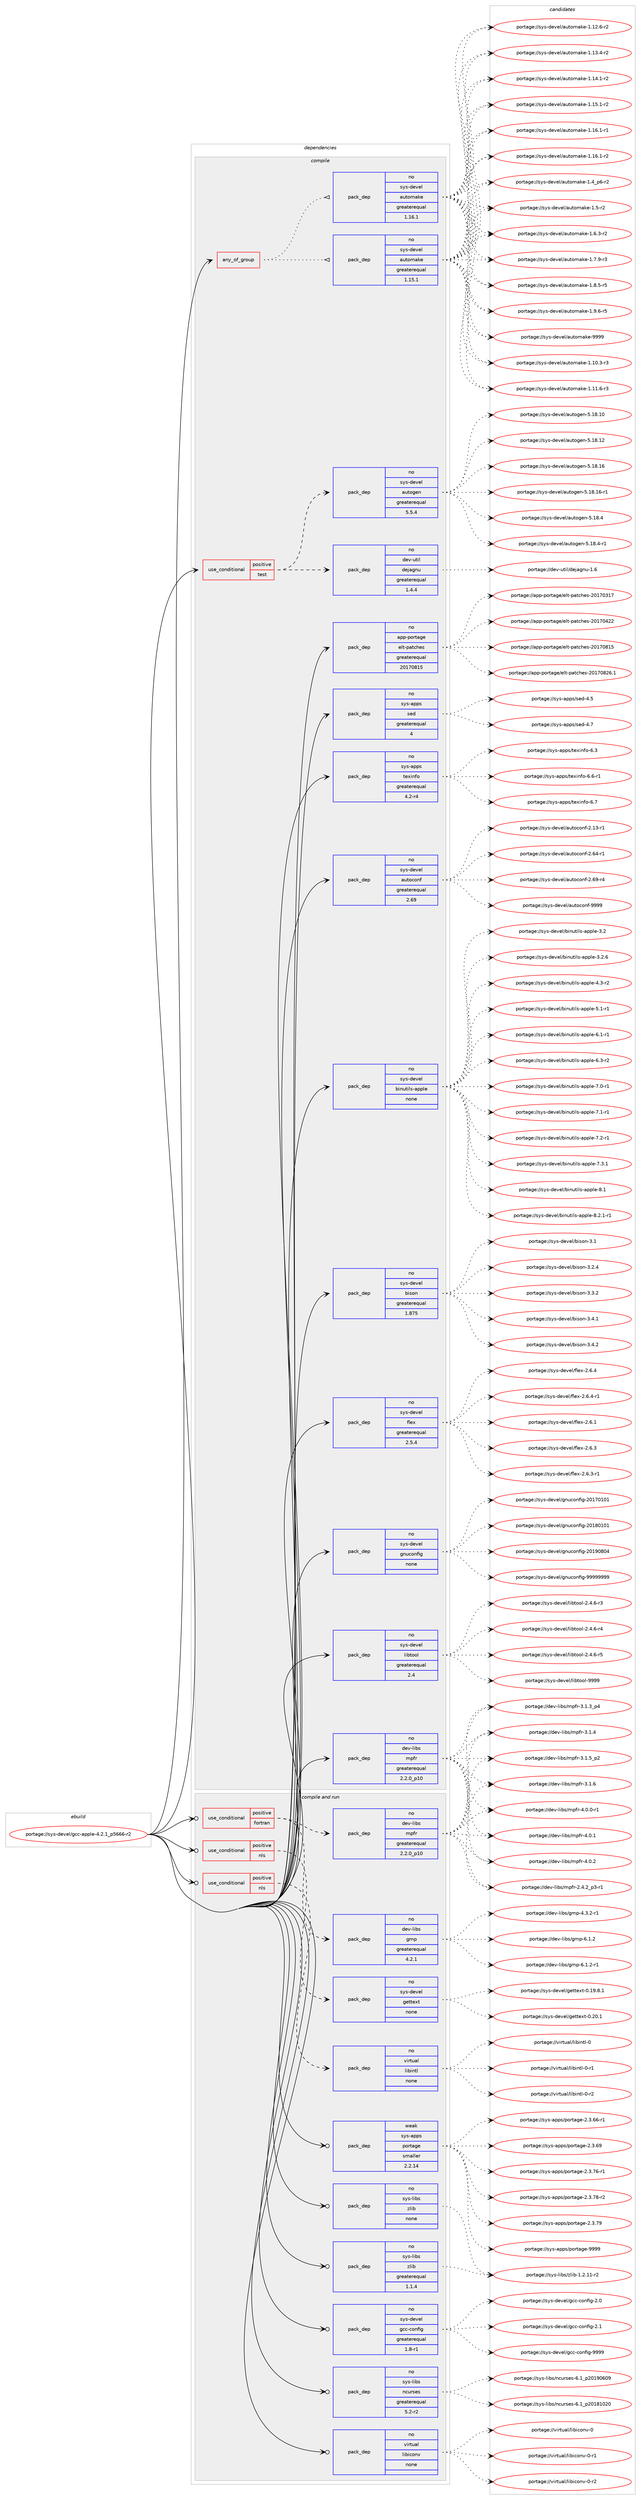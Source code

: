 digraph prolog {

# *************
# Graph options
# *************

newrank=true;
concentrate=true;
compound=true;
graph [rankdir=LR,fontname=Helvetica,fontsize=10,ranksep=1.5];#, ranksep=2.5, nodesep=0.2];
edge  [arrowhead=vee];
node  [fontname=Helvetica,fontsize=10];

# **********
# The ebuild
# **********

subgraph cluster_leftcol {
color=gray;
rank=same;
label=<<i>ebuild</i>>;
id [label="portage://sys-devel/gcc-apple-4.2.1_p5666-r2", color=red, width=4, href="../sys-devel/gcc-apple-4.2.1_p5666-r2.svg"];
}

# ****************
# The dependencies
# ****************

subgraph cluster_midcol {
color=gray;
label=<<i>dependencies</i>>;
subgraph cluster_compile {
fillcolor="#eeeeee";
style=filled;
label=<<i>compile</i>>;
subgraph any6823 {
dependency423035 [label=<<TABLE BORDER="0" CELLBORDER="1" CELLSPACING="0" CELLPADDING="4"><TR><TD CELLPADDING="10">any_of_group</TD></TR></TABLE>>, shape=none, color=red];subgraph pack313527 {
dependency423036 [label=<<TABLE BORDER="0" CELLBORDER="1" CELLSPACING="0" CELLPADDING="4" WIDTH="220"><TR><TD ROWSPAN="6" CELLPADDING="30">pack_dep</TD></TR><TR><TD WIDTH="110">no</TD></TR><TR><TD>sys-devel</TD></TR><TR><TD>automake</TD></TR><TR><TD>greaterequal</TD></TR><TR><TD>1.16.1</TD></TR></TABLE>>, shape=none, color=blue];
}
dependency423035:e -> dependency423036:w [weight=20,style="dotted",arrowhead="oinv"];
subgraph pack313528 {
dependency423037 [label=<<TABLE BORDER="0" CELLBORDER="1" CELLSPACING="0" CELLPADDING="4" WIDTH="220"><TR><TD ROWSPAN="6" CELLPADDING="30">pack_dep</TD></TR><TR><TD WIDTH="110">no</TD></TR><TR><TD>sys-devel</TD></TR><TR><TD>automake</TD></TR><TR><TD>greaterequal</TD></TR><TR><TD>1.15.1</TD></TR></TABLE>>, shape=none, color=blue];
}
dependency423035:e -> dependency423037:w [weight=20,style="dotted",arrowhead="oinv"];
}
id:e -> dependency423035:w [weight=20,style="solid",arrowhead="vee"];
subgraph cond102458 {
dependency423038 [label=<<TABLE BORDER="0" CELLBORDER="1" CELLSPACING="0" CELLPADDING="4"><TR><TD ROWSPAN="3" CELLPADDING="10">use_conditional</TD></TR><TR><TD>positive</TD></TR><TR><TD>test</TD></TR></TABLE>>, shape=none, color=red];
subgraph pack313529 {
dependency423039 [label=<<TABLE BORDER="0" CELLBORDER="1" CELLSPACING="0" CELLPADDING="4" WIDTH="220"><TR><TD ROWSPAN="6" CELLPADDING="30">pack_dep</TD></TR><TR><TD WIDTH="110">no</TD></TR><TR><TD>dev-util</TD></TR><TR><TD>dejagnu</TD></TR><TR><TD>greaterequal</TD></TR><TR><TD>1.4.4</TD></TR></TABLE>>, shape=none, color=blue];
}
dependency423038:e -> dependency423039:w [weight=20,style="dashed",arrowhead="vee"];
subgraph pack313530 {
dependency423040 [label=<<TABLE BORDER="0" CELLBORDER="1" CELLSPACING="0" CELLPADDING="4" WIDTH="220"><TR><TD ROWSPAN="6" CELLPADDING="30">pack_dep</TD></TR><TR><TD WIDTH="110">no</TD></TR><TR><TD>sys-devel</TD></TR><TR><TD>autogen</TD></TR><TR><TD>greaterequal</TD></TR><TR><TD>5.5.4</TD></TR></TABLE>>, shape=none, color=blue];
}
dependency423038:e -> dependency423040:w [weight=20,style="dashed",arrowhead="vee"];
}
id:e -> dependency423038:w [weight=20,style="solid",arrowhead="vee"];
subgraph pack313531 {
dependency423041 [label=<<TABLE BORDER="0" CELLBORDER="1" CELLSPACING="0" CELLPADDING="4" WIDTH="220"><TR><TD ROWSPAN="6" CELLPADDING="30">pack_dep</TD></TR><TR><TD WIDTH="110">no</TD></TR><TR><TD>app-portage</TD></TR><TR><TD>elt-patches</TD></TR><TR><TD>greaterequal</TD></TR><TR><TD>20170815</TD></TR></TABLE>>, shape=none, color=blue];
}
id:e -> dependency423041:w [weight=20,style="solid",arrowhead="vee"];
subgraph pack313532 {
dependency423042 [label=<<TABLE BORDER="0" CELLBORDER="1" CELLSPACING="0" CELLPADDING="4" WIDTH="220"><TR><TD ROWSPAN="6" CELLPADDING="30">pack_dep</TD></TR><TR><TD WIDTH="110">no</TD></TR><TR><TD>dev-libs</TD></TR><TR><TD>mpfr</TD></TR><TR><TD>greaterequal</TD></TR><TR><TD>2.2.0_p10</TD></TR></TABLE>>, shape=none, color=blue];
}
id:e -> dependency423042:w [weight=20,style="solid",arrowhead="vee"];
subgraph pack313533 {
dependency423043 [label=<<TABLE BORDER="0" CELLBORDER="1" CELLSPACING="0" CELLPADDING="4" WIDTH="220"><TR><TD ROWSPAN="6" CELLPADDING="30">pack_dep</TD></TR><TR><TD WIDTH="110">no</TD></TR><TR><TD>sys-apps</TD></TR><TR><TD>sed</TD></TR><TR><TD>greaterequal</TD></TR><TR><TD>4</TD></TR></TABLE>>, shape=none, color=blue];
}
id:e -> dependency423043:w [weight=20,style="solid",arrowhead="vee"];
subgraph pack313534 {
dependency423044 [label=<<TABLE BORDER="0" CELLBORDER="1" CELLSPACING="0" CELLPADDING="4" WIDTH="220"><TR><TD ROWSPAN="6" CELLPADDING="30">pack_dep</TD></TR><TR><TD WIDTH="110">no</TD></TR><TR><TD>sys-apps</TD></TR><TR><TD>texinfo</TD></TR><TR><TD>greaterequal</TD></TR><TR><TD>4.2-r4</TD></TR></TABLE>>, shape=none, color=blue];
}
id:e -> dependency423044:w [weight=20,style="solid",arrowhead="vee"];
subgraph pack313535 {
dependency423045 [label=<<TABLE BORDER="0" CELLBORDER="1" CELLSPACING="0" CELLPADDING="4" WIDTH="220"><TR><TD ROWSPAN="6" CELLPADDING="30">pack_dep</TD></TR><TR><TD WIDTH="110">no</TD></TR><TR><TD>sys-devel</TD></TR><TR><TD>autoconf</TD></TR><TR><TD>greaterequal</TD></TR><TR><TD>2.69</TD></TR></TABLE>>, shape=none, color=blue];
}
id:e -> dependency423045:w [weight=20,style="solid",arrowhead="vee"];
subgraph pack313536 {
dependency423046 [label=<<TABLE BORDER="0" CELLBORDER="1" CELLSPACING="0" CELLPADDING="4" WIDTH="220"><TR><TD ROWSPAN="6" CELLPADDING="30">pack_dep</TD></TR><TR><TD WIDTH="110">no</TD></TR><TR><TD>sys-devel</TD></TR><TR><TD>binutils-apple</TD></TR><TR><TD>none</TD></TR><TR><TD></TD></TR></TABLE>>, shape=none, color=blue];
}
id:e -> dependency423046:w [weight=20,style="solid",arrowhead="vee"];
subgraph pack313537 {
dependency423047 [label=<<TABLE BORDER="0" CELLBORDER="1" CELLSPACING="0" CELLPADDING="4" WIDTH="220"><TR><TD ROWSPAN="6" CELLPADDING="30">pack_dep</TD></TR><TR><TD WIDTH="110">no</TD></TR><TR><TD>sys-devel</TD></TR><TR><TD>bison</TD></TR><TR><TD>greaterequal</TD></TR><TR><TD>1.875</TD></TR></TABLE>>, shape=none, color=blue];
}
id:e -> dependency423047:w [weight=20,style="solid",arrowhead="vee"];
subgraph pack313538 {
dependency423048 [label=<<TABLE BORDER="0" CELLBORDER="1" CELLSPACING="0" CELLPADDING="4" WIDTH="220"><TR><TD ROWSPAN="6" CELLPADDING="30">pack_dep</TD></TR><TR><TD WIDTH="110">no</TD></TR><TR><TD>sys-devel</TD></TR><TR><TD>flex</TD></TR><TR><TD>greaterequal</TD></TR><TR><TD>2.5.4</TD></TR></TABLE>>, shape=none, color=blue];
}
id:e -> dependency423048:w [weight=20,style="solid",arrowhead="vee"];
subgraph pack313539 {
dependency423049 [label=<<TABLE BORDER="0" CELLBORDER="1" CELLSPACING="0" CELLPADDING="4" WIDTH="220"><TR><TD ROWSPAN="6" CELLPADDING="30">pack_dep</TD></TR><TR><TD WIDTH="110">no</TD></TR><TR><TD>sys-devel</TD></TR><TR><TD>gnuconfig</TD></TR><TR><TD>none</TD></TR><TR><TD></TD></TR></TABLE>>, shape=none, color=blue];
}
id:e -> dependency423049:w [weight=20,style="solid",arrowhead="vee"];
subgraph pack313540 {
dependency423050 [label=<<TABLE BORDER="0" CELLBORDER="1" CELLSPACING="0" CELLPADDING="4" WIDTH="220"><TR><TD ROWSPAN="6" CELLPADDING="30">pack_dep</TD></TR><TR><TD WIDTH="110">no</TD></TR><TR><TD>sys-devel</TD></TR><TR><TD>libtool</TD></TR><TR><TD>greaterequal</TD></TR><TR><TD>2.4</TD></TR></TABLE>>, shape=none, color=blue];
}
id:e -> dependency423050:w [weight=20,style="solid",arrowhead="vee"];
}
subgraph cluster_compileandrun {
fillcolor="#eeeeee";
style=filled;
label=<<i>compile and run</i>>;
subgraph cond102459 {
dependency423051 [label=<<TABLE BORDER="0" CELLBORDER="1" CELLSPACING="0" CELLPADDING="4"><TR><TD ROWSPAN="3" CELLPADDING="10">use_conditional</TD></TR><TR><TD>positive</TD></TR><TR><TD>fortran</TD></TR></TABLE>>, shape=none, color=red];
subgraph pack313541 {
dependency423052 [label=<<TABLE BORDER="0" CELLBORDER="1" CELLSPACING="0" CELLPADDING="4" WIDTH="220"><TR><TD ROWSPAN="6" CELLPADDING="30">pack_dep</TD></TR><TR><TD WIDTH="110">no</TD></TR><TR><TD>dev-libs</TD></TR><TR><TD>gmp</TD></TR><TR><TD>greaterequal</TD></TR><TR><TD>4.2.1</TD></TR></TABLE>>, shape=none, color=blue];
}
dependency423051:e -> dependency423052:w [weight=20,style="dashed",arrowhead="vee"];
subgraph pack313542 {
dependency423053 [label=<<TABLE BORDER="0" CELLBORDER="1" CELLSPACING="0" CELLPADDING="4" WIDTH="220"><TR><TD ROWSPAN="6" CELLPADDING="30">pack_dep</TD></TR><TR><TD WIDTH="110">no</TD></TR><TR><TD>dev-libs</TD></TR><TR><TD>mpfr</TD></TR><TR><TD>greaterequal</TD></TR><TR><TD>2.2.0_p10</TD></TR></TABLE>>, shape=none, color=blue];
}
dependency423051:e -> dependency423053:w [weight=20,style="dashed",arrowhead="vee"];
}
id:e -> dependency423051:w [weight=20,style="solid",arrowhead="odotvee"];
subgraph cond102460 {
dependency423054 [label=<<TABLE BORDER="0" CELLBORDER="1" CELLSPACING="0" CELLPADDING="4"><TR><TD ROWSPAN="3" CELLPADDING="10">use_conditional</TD></TR><TR><TD>positive</TD></TR><TR><TD>nls</TD></TR></TABLE>>, shape=none, color=red];
subgraph pack313543 {
dependency423055 [label=<<TABLE BORDER="0" CELLBORDER="1" CELLSPACING="0" CELLPADDING="4" WIDTH="220"><TR><TD ROWSPAN="6" CELLPADDING="30">pack_dep</TD></TR><TR><TD WIDTH="110">no</TD></TR><TR><TD>sys-devel</TD></TR><TR><TD>gettext</TD></TR><TR><TD>none</TD></TR><TR><TD></TD></TR></TABLE>>, shape=none, color=blue];
}
dependency423054:e -> dependency423055:w [weight=20,style="dashed",arrowhead="vee"];
}
id:e -> dependency423054:w [weight=20,style="solid",arrowhead="odotvee"];
subgraph cond102461 {
dependency423056 [label=<<TABLE BORDER="0" CELLBORDER="1" CELLSPACING="0" CELLPADDING="4"><TR><TD ROWSPAN="3" CELLPADDING="10">use_conditional</TD></TR><TR><TD>positive</TD></TR><TR><TD>nls</TD></TR></TABLE>>, shape=none, color=red];
subgraph pack313544 {
dependency423057 [label=<<TABLE BORDER="0" CELLBORDER="1" CELLSPACING="0" CELLPADDING="4" WIDTH="220"><TR><TD ROWSPAN="6" CELLPADDING="30">pack_dep</TD></TR><TR><TD WIDTH="110">no</TD></TR><TR><TD>virtual</TD></TR><TR><TD>libintl</TD></TR><TR><TD>none</TD></TR><TR><TD></TD></TR></TABLE>>, shape=none, color=blue];
}
dependency423056:e -> dependency423057:w [weight=20,style="dashed",arrowhead="vee"];
}
id:e -> dependency423056:w [weight=20,style="solid",arrowhead="odotvee"];
subgraph pack313545 {
dependency423058 [label=<<TABLE BORDER="0" CELLBORDER="1" CELLSPACING="0" CELLPADDING="4" WIDTH="220"><TR><TD ROWSPAN="6" CELLPADDING="30">pack_dep</TD></TR><TR><TD WIDTH="110">no</TD></TR><TR><TD>sys-devel</TD></TR><TR><TD>gcc-config</TD></TR><TR><TD>greaterequal</TD></TR><TR><TD>1.8-r1</TD></TR></TABLE>>, shape=none, color=blue];
}
id:e -> dependency423058:w [weight=20,style="solid",arrowhead="odotvee"];
subgraph pack313546 {
dependency423059 [label=<<TABLE BORDER="0" CELLBORDER="1" CELLSPACING="0" CELLPADDING="4" WIDTH="220"><TR><TD ROWSPAN="6" CELLPADDING="30">pack_dep</TD></TR><TR><TD WIDTH="110">no</TD></TR><TR><TD>sys-libs</TD></TR><TR><TD>ncurses</TD></TR><TR><TD>greaterequal</TD></TR><TR><TD>5.2-r2</TD></TR></TABLE>>, shape=none, color=blue];
}
id:e -> dependency423059:w [weight=20,style="solid",arrowhead="odotvee"];
subgraph pack313547 {
dependency423060 [label=<<TABLE BORDER="0" CELLBORDER="1" CELLSPACING="0" CELLPADDING="4" WIDTH="220"><TR><TD ROWSPAN="6" CELLPADDING="30">pack_dep</TD></TR><TR><TD WIDTH="110">no</TD></TR><TR><TD>sys-libs</TD></TR><TR><TD>zlib</TD></TR><TR><TD>greaterequal</TD></TR><TR><TD>1.1.4</TD></TR></TABLE>>, shape=none, color=blue];
}
id:e -> dependency423060:w [weight=20,style="solid",arrowhead="odotvee"];
subgraph pack313548 {
dependency423061 [label=<<TABLE BORDER="0" CELLBORDER="1" CELLSPACING="0" CELLPADDING="4" WIDTH="220"><TR><TD ROWSPAN="6" CELLPADDING="30">pack_dep</TD></TR><TR><TD WIDTH="110">no</TD></TR><TR><TD>sys-libs</TD></TR><TR><TD>zlib</TD></TR><TR><TD>none</TD></TR><TR><TD></TD></TR></TABLE>>, shape=none, color=blue];
}
id:e -> dependency423061:w [weight=20,style="solid",arrowhead="odotvee"];
subgraph pack313549 {
dependency423062 [label=<<TABLE BORDER="0" CELLBORDER="1" CELLSPACING="0" CELLPADDING="4" WIDTH="220"><TR><TD ROWSPAN="6" CELLPADDING="30">pack_dep</TD></TR><TR><TD WIDTH="110">no</TD></TR><TR><TD>virtual</TD></TR><TR><TD>libiconv</TD></TR><TR><TD>none</TD></TR><TR><TD></TD></TR></TABLE>>, shape=none, color=blue];
}
id:e -> dependency423062:w [weight=20,style="solid",arrowhead="odotvee"];
subgraph pack313550 {
dependency423063 [label=<<TABLE BORDER="0" CELLBORDER="1" CELLSPACING="0" CELLPADDING="4" WIDTH="220"><TR><TD ROWSPAN="6" CELLPADDING="30">pack_dep</TD></TR><TR><TD WIDTH="110">weak</TD></TR><TR><TD>sys-apps</TD></TR><TR><TD>portage</TD></TR><TR><TD>smaller</TD></TR><TR><TD>2.2.14</TD></TR></TABLE>>, shape=none, color=blue];
}
id:e -> dependency423063:w [weight=20,style="solid",arrowhead="odotvee"];
}
subgraph cluster_run {
fillcolor="#eeeeee";
style=filled;
label=<<i>run</i>>;
}
}

# **************
# The candidates
# **************

subgraph cluster_choices {
rank=same;
color=gray;
label=<<i>candidates</i>>;

subgraph choice313527 {
color=black;
nodesep=1;
choiceportage11512111545100101118101108479711711611110997107101454946494846514511451 [label="portage://sys-devel/automake-1.10.3-r3", color=red, width=4,href="../sys-devel/automake-1.10.3-r3.svg"];
choiceportage11512111545100101118101108479711711611110997107101454946494946544511451 [label="portage://sys-devel/automake-1.11.6-r3", color=red, width=4,href="../sys-devel/automake-1.11.6-r3.svg"];
choiceportage11512111545100101118101108479711711611110997107101454946495046544511450 [label="portage://sys-devel/automake-1.12.6-r2", color=red, width=4,href="../sys-devel/automake-1.12.6-r2.svg"];
choiceportage11512111545100101118101108479711711611110997107101454946495146524511450 [label="portage://sys-devel/automake-1.13.4-r2", color=red, width=4,href="../sys-devel/automake-1.13.4-r2.svg"];
choiceportage11512111545100101118101108479711711611110997107101454946495246494511450 [label="portage://sys-devel/automake-1.14.1-r2", color=red, width=4,href="../sys-devel/automake-1.14.1-r2.svg"];
choiceportage11512111545100101118101108479711711611110997107101454946495346494511450 [label="portage://sys-devel/automake-1.15.1-r2", color=red, width=4,href="../sys-devel/automake-1.15.1-r2.svg"];
choiceportage11512111545100101118101108479711711611110997107101454946495446494511449 [label="portage://sys-devel/automake-1.16.1-r1", color=red, width=4,href="../sys-devel/automake-1.16.1-r1.svg"];
choiceportage11512111545100101118101108479711711611110997107101454946495446494511450 [label="portage://sys-devel/automake-1.16.1-r2", color=red, width=4,href="../sys-devel/automake-1.16.1-r2.svg"];
choiceportage115121115451001011181011084797117116111109971071014549465295112544511450 [label="portage://sys-devel/automake-1.4_p6-r2", color=red, width=4,href="../sys-devel/automake-1.4_p6-r2.svg"];
choiceportage11512111545100101118101108479711711611110997107101454946534511450 [label="portage://sys-devel/automake-1.5-r2", color=red, width=4,href="../sys-devel/automake-1.5-r2.svg"];
choiceportage115121115451001011181011084797117116111109971071014549465446514511450 [label="portage://sys-devel/automake-1.6.3-r2", color=red, width=4,href="../sys-devel/automake-1.6.3-r2.svg"];
choiceportage115121115451001011181011084797117116111109971071014549465546574511451 [label="portage://sys-devel/automake-1.7.9-r3", color=red, width=4,href="../sys-devel/automake-1.7.9-r3.svg"];
choiceportage115121115451001011181011084797117116111109971071014549465646534511453 [label="portage://sys-devel/automake-1.8.5-r5", color=red, width=4,href="../sys-devel/automake-1.8.5-r5.svg"];
choiceportage115121115451001011181011084797117116111109971071014549465746544511453 [label="portage://sys-devel/automake-1.9.6-r5", color=red, width=4,href="../sys-devel/automake-1.9.6-r5.svg"];
choiceportage115121115451001011181011084797117116111109971071014557575757 [label="portage://sys-devel/automake-9999", color=red, width=4,href="../sys-devel/automake-9999.svg"];
dependency423036:e -> choiceportage11512111545100101118101108479711711611110997107101454946494846514511451:w [style=dotted,weight="100"];
dependency423036:e -> choiceportage11512111545100101118101108479711711611110997107101454946494946544511451:w [style=dotted,weight="100"];
dependency423036:e -> choiceportage11512111545100101118101108479711711611110997107101454946495046544511450:w [style=dotted,weight="100"];
dependency423036:e -> choiceportage11512111545100101118101108479711711611110997107101454946495146524511450:w [style=dotted,weight="100"];
dependency423036:e -> choiceportage11512111545100101118101108479711711611110997107101454946495246494511450:w [style=dotted,weight="100"];
dependency423036:e -> choiceportage11512111545100101118101108479711711611110997107101454946495346494511450:w [style=dotted,weight="100"];
dependency423036:e -> choiceportage11512111545100101118101108479711711611110997107101454946495446494511449:w [style=dotted,weight="100"];
dependency423036:e -> choiceportage11512111545100101118101108479711711611110997107101454946495446494511450:w [style=dotted,weight="100"];
dependency423036:e -> choiceportage115121115451001011181011084797117116111109971071014549465295112544511450:w [style=dotted,weight="100"];
dependency423036:e -> choiceportage11512111545100101118101108479711711611110997107101454946534511450:w [style=dotted,weight="100"];
dependency423036:e -> choiceportage115121115451001011181011084797117116111109971071014549465446514511450:w [style=dotted,weight="100"];
dependency423036:e -> choiceportage115121115451001011181011084797117116111109971071014549465546574511451:w [style=dotted,weight="100"];
dependency423036:e -> choiceportage115121115451001011181011084797117116111109971071014549465646534511453:w [style=dotted,weight="100"];
dependency423036:e -> choiceportage115121115451001011181011084797117116111109971071014549465746544511453:w [style=dotted,weight="100"];
dependency423036:e -> choiceportage115121115451001011181011084797117116111109971071014557575757:w [style=dotted,weight="100"];
}
subgraph choice313528 {
color=black;
nodesep=1;
choiceportage11512111545100101118101108479711711611110997107101454946494846514511451 [label="portage://sys-devel/automake-1.10.3-r3", color=red, width=4,href="../sys-devel/automake-1.10.3-r3.svg"];
choiceportage11512111545100101118101108479711711611110997107101454946494946544511451 [label="portage://sys-devel/automake-1.11.6-r3", color=red, width=4,href="../sys-devel/automake-1.11.6-r3.svg"];
choiceportage11512111545100101118101108479711711611110997107101454946495046544511450 [label="portage://sys-devel/automake-1.12.6-r2", color=red, width=4,href="../sys-devel/automake-1.12.6-r2.svg"];
choiceportage11512111545100101118101108479711711611110997107101454946495146524511450 [label="portage://sys-devel/automake-1.13.4-r2", color=red, width=4,href="../sys-devel/automake-1.13.4-r2.svg"];
choiceportage11512111545100101118101108479711711611110997107101454946495246494511450 [label="portage://sys-devel/automake-1.14.1-r2", color=red, width=4,href="../sys-devel/automake-1.14.1-r2.svg"];
choiceportage11512111545100101118101108479711711611110997107101454946495346494511450 [label="portage://sys-devel/automake-1.15.1-r2", color=red, width=4,href="../sys-devel/automake-1.15.1-r2.svg"];
choiceportage11512111545100101118101108479711711611110997107101454946495446494511449 [label="portage://sys-devel/automake-1.16.1-r1", color=red, width=4,href="../sys-devel/automake-1.16.1-r1.svg"];
choiceportage11512111545100101118101108479711711611110997107101454946495446494511450 [label="portage://sys-devel/automake-1.16.1-r2", color=red, width=4,href="../sys-devel/automake-1.16.1-r2.svg"];
choiceportage115121115451001011181011084797117116111109971071014549465295112544511450 [label="portage://sys-devel/automake-1.4_p6-r2", color=red, width=4,href="../sys-devel/automake-1.4_p6-r2.svg"];
choiceportage11512111545100101118101108479711711611110997107101454946534511450 [label="portage://sys-devel/automake-1.5-r2", color=red, width=4,href="../sys-devel/automake-1.5-r2.svg"];
choiceportage115121115451001011181011084797117116111109971071014549465446514511450 [label="portage://sys-devel/automake-1.6.3-r2", color=red, width=4,href="../sys-devel/automake-1.6.3-r2.svg"];
choiceportage115121115451001011181011084797117116111109971071014549465546574511451 [label="portage://sys-devel/automake-1.7.9-r3", color=red, width=4,href="../sys-devel/automake-1.7.9-r3.svg"];
choiceportage115121115451001011181011084797117116111109971071014549465646534511453 [label="portage://sys-devel/automake-1.8.5-r5", color=red, width=4,href="../sys-devel/automake-1.8.5-r5.svg"];
choiceportage115121115451001011181011084797117116111109971071014549465746544511453 [label="portage://sys-devel/automake-1.9.6-r5", color=red, width=4,href="../sys-devel/automake-1.9.6-r5.svg"];
choiceportage115121115451001011181011084797117116111109971071014557575757 [label="portage://sys-devel/automake-9999", color=red, width=4,href="../sys-devel/automake-9999.svg"];
dependency423037:e -> choiceportage11512111545100101118101108479711711611110997107101454946494846514511451:w [style=dotted,weight="100"];
dependency423037:e -> choiceportage11512111545100101118101108479711711611110997107101454946494946544511451:w [style=dotted,weight="100"];
dependency423037:e -> choiceportage11512111545100101118101108479711711611110997107101454946495046544511450:w [style=dotted,weight="100"];
dependency423037:e -> choiceportage11512111545100101118101108479711711611110997107101454946495146524511450:w [style=dotted,weight="100"];
dependency423037:e -> choiceportage11512111545100101118101108479711711611110997107101454946495246494511450:w [style=dotted,weight="100"];
dependency423037:e -> choiceportage11512111545100101118101108479711711611110997107101454946495346494511450:w [style=dotted,weight="100"];
dependency423037:e -> choiceportage11512111545100101118101108479711711611110997107101454946495446494511449:w [style=dotted,weight="100"];
dependency423037:e -> choiceportage11512111545100101118101108479711711611110997107101454946495446494511450:w [style=dotted,weight="100"];
dependency423037:e -> choiceportage115121115451001011181011084797117116111109971071014549465295112544511450:w [style=dotted,weight="100"];
dependency423037:e -> choiceportage11512111545100101118101108479711711611110997107101454946534511450:w [style=dotted,weight="100"];
dependency423037:e -> choiceportage115121115451001011181011084797117116111109971071014549465446514511450:w [style=dotted,weight="100"];
dependency423037:e -> choiceportage115121115451001011181011084797117116111109971071014549465546574511451:w [style=dotted,weight="100"];
dependency423037:e -> choiceportage115121115451001011181011084797117116111109971071014549465646534511453:w [style=dotted,weight="100"];
dependency423037:e -> choiceportage115121115451001011181011084797117116111109971071014549465746544511453:w [style=dotted,weight="100"];
dependency423037:e -> choiceportage115121115451001011181011084797117116111109971071014557575757:w [style=dotted,weight="100"];
}
subgraph choice313529 {
color=black;
nodesep=1;
choiceportage10010111845117116105108471001011069710311011745494654 [label="portage://dev-util/dejagnu-1.6", color=red, width=4,href="../dev-util/dejagnu-1.6.svg"];
dependency423039:e -> choiceportage10010111845117116105108471001011069710311011745494654:w [style=dotted,weight="100"];
}
subgraph choice313530 {
color=black;
nodesep=1;
choiceportage1151211154510010111810110847971171161111031011104553464956464948 [label="portage://sys-devel/autogen-5.18.10", color=red, width=4,href="../sys-devel/autogen-5.18.10.svg"];
choiceportage1151211154510010111810110847971171161111031011104553464956464950 [label="portage://sys-devel/autogen-5.18.12", color=red, width=4,href="../sys-devel/autogen-5.18.12.svg"];
choiceportage1151211154510010111810110847971171161111031011104553464956464954 [label="portage://sys-devel/autogen-5.18.16", color=red, width=4,href="../sys-devel/autogen-5.18.16.svg"];
choiceportage11512111545100101118101108479711711611110310111045534649564649544511449 [label="portage://sys-devel/autogen-5.18.16-r1", color=red, width=4,href="../sys-devel/autogen-5.18.16-r1.svg"];
choiceportage11512111545100101118101108479711711611110310111045534649564652 [label="portage://sys-devel/autogen-5.18.4", color=red, width=4,href="../sys-devel/autogen-5.18.4.svg"];
choiceportage115121115451001011181011084797117116111103101110455346495646524511449 [label="portage://sys-devel/autogen-5.18.4-r1", color=red, width=4,href="../sys-devel/autogen-5.18.4-r1.svg"];
dependency423040:e -> choiceportage1151211154510010111810110847971171161111031011104553464956464948:w [style=dotted,weight="100"];
dependency423040:e -> choiceportage1151211154510010111810110847971171161111031011104553464956464950:w [style=dotted,weight="100"];
dependency423040:e -> choiceportage1151211154510010111810110847971171161111031011104553464956464954:w [style=dotted,weight="100"];
dependency423040:e -> choiceportage11512111545100101118101108479711711611110310111045534649564649544511449:w [style=dotted,weight="100"];
dependency423040:e -> choiceportage11512111545100101118101108479711711611110310111045534649564652:w [style=dotted,weight="100"];
dependency423040:e -> choiceportage115121115451001011181011084797117116111103101110455346495646524511449:w [style=dotted,weight="100"];
}
subgraph choice313531 {
color=black;
nodesep=1;
choiceportage97112112451121111141169710310147101108116451129711699104101115455048495548514955 [label="portage://app-portage/elt-patches-20170317", color=red, width=4,href="../app-portage/elt-patches-20170317.svg"];
choiceportage97112112451121111141169710310147101108116451129711699104101115455048495548525050 [label="portage://app-portage/elt-patches-20170422", color=red, width=4,href="../app-portage/elt-patches-20170422.svg"];
choiceportage97112112451121111141169710310147101108116451129711699104101115455048495548564953 [label="portage://app-portage/elt-patches-20170815", color=red, width=4,href="../app-portage/elt-patches-20170815.svg"];
choiceportage971121124511211111411697103101471011081164511297116991041011154550484955485650544649 [label="portage://app-portage/elt-patches-20170826.1", color=red, width=4,href="../app-portage/elt-patches-20170826.1.svg"];
dependency423041:e -> choiceportage97112112451121111141169710310147101108116451129711699104101115455048495548514955:w [style=dotted,weight="100"];
dependency423041:e -> choiceportage97112112451121111141169710310147101108116451129711699104101115455048495548525050:w [style=dotted,weight="100"];
dependency423041:e -> choiceportage97112112451121111141169710310147101108116451129711699104101115455048495548564953:w [style=dotted,weight="100"];
dependency423041:e -> choiceportage971121124511211111411697103101471011081164511297116991041011154550484955485650544649:w [style=dotted,weight="100"];
}
subgraph choice313532 {
color=black;
nodesep=1;
choiceportage10010111845108105981154710911210211445504652465095112514511449 [label="portage://dev-libs/mpfr-2.4.2_p3-r1", color=red, width=4,href="../dev-libs/mpfr-2.4.2_p3-r1.svg"];
choiceportage1001011184510810598115471091121021144551464946519511252 [label="portage://dev-libs/mpfr-3.1.3_p4", color=red, width=4,href="../dev-libs/mpfr-3.1.3_p4.svg"];
choiceportage100101118451081059811547109112102114455146494652 [label="portage://dev-libs/mpfr-3.1.4", color=red, width=4,href="../dev-libs/mpfr-3.1.4.svg"];
choiceportage1001011184510810598115471091121021144551464946539511250 [label="portage://dev-libs/mpfr-3.1.5_p2", color=red, width=4,href="../dev-libs/mpfr-3.1.5_p2.svg"];
choiceportage100101118451081059811547109112102114455146494654 [label="portage://dev-libs/mpfr-3.1.6", color=red, width=4,href="../dev-libs/mpfr-3.1.6.svg"];
choiceportage1001011184510810598115471091121021144552464846484511449 [label="portage://dev-libs/mpfr-4.0.0-r1", color=red, width=4,href="../dev-libs/mpfr-4.0.0-r1.svg"];
choiceportage100101118451081059811547109112102114455246484649 [label="portage://dev-libs/mpfr-4.0.1", color=red, width=4,href="../dev-libs/mpfr-4.0.1.svg"];
choiceportage100101118451081059811547109112102114455246484650 [label="portage://dev-libs/mpfr-4.0.2", color=red, width=4,href="../dev-libs/mpfr-4.0.2.svg"];
dependency423042:e -> choiceportage10010111845108105981154710911210211445504652465095112514511449:w [style=dotted,weight="100"];
dependency423042:e -> choiceportage1001011184510810598115471091121021144551464946519511252:w [style=dotted,weight="100"];
dependency423042:e -> choiceportage100101118451081059811547109112102114455146494652:w [style=dotted,weight="100"];
dependency423042:e -> choiceportage1001011184510810598115471091121021144551464946539511250:w [style=dotted,weight="100"];
dependency423042:e -> choiceportage100101118451081059811547109112102114455146494654:w [style=dotted,weight="100"];
dependency423042:e -> choiceportage1001011184510810598115471091121021144552464846484511449:w [style=dotted,weight="100"];
dependency423042:e -> choiceportage100101118451081059811547109112102114455246484649:w [style=dotted,weight="100"];
dependency423042:e -> choiceportage100101118451081059811547109112102114455246484650:w [style=dotted,weight="100"];
}
subgraph choice313533 {
color=black;
nodesep=1;
choiceportage11512111545971121121154711510110045524653 [label="portage://sys-apps/sed-4.5", color=red, width=4,href="../sys-apps/sed-4.5.svg"];
choiceportage11512111545971121121154711510110045524655 [label="portage://sys-apps/sed-4.7", color=red, width=4,href="../sys-apps/sed-4.7.svg"];
dependency423043:e -> choiceportage11512111545971121121154711510110045524653:w [style=dotted,weight="100"];
dependency423043:e -> choiceportage11512111545971121121154711510110045524655:w [style=dotted,weight="100"];
}
subgraph choice313534 {
color=black;
nodesep=1;
choiceportage11512111545971121121154711610112010511010211145544651 [label="portage://sys-apps/texinfo-6.3", color=red, width=4,href="../sys-apps/texinfo-6.3.svg"];
choiceportage115121115459711211211547116101120105110102111455446544511449 [label="portage://sys-apps/texinfo-6.6-r1", color=red, width=4,href="../sys-apps/texinfo-6.6-r1.svg"];
choiceportage11512111545971121121154711610112010511010211145544655 [label="portage://sys-apps/texinfo-6.7", color=red, width=4,href="../sys-apps/texinfo-6.7.svg"];
dependency423044:e -> choiceportage11512111545971121121154711610112010511010211145544651:w [style=dotted,weight="100"];
dependency423044:e -> choiceportage115121115459711211211547116101120105110102111455446544511449:w [style=dotted,weight="100"];
dependency423044:e -> choiceportage11512111545971121121154711610112010511010211145544655:w [style=dotted,weight="100"];
}
subgraph choice313535 {
color=black;
nodesep=1;
choiceportage1151211154510010111810110847971171161119911111010245504649514511449 [label="portage://sys-devel/autoconf-2.13-r1", color=red, width=4,href="../sys-devel/autoconf-2.13-r1.svg"];
choiceportage1151211154510010111810110847971171161119911111010245504654524511449 [label="portage://sys-devel/autoconf-2.64-r1", color=red, width=4,href="../sys-devel/autoconf-2.64-r1.svg"];
choiceportage1151211154510010111810110847971171161119911111010245504654574511452 [label="portage://sys-devel/autoconf-2.69-r4", color=red, width=4,href="../sys-devel/autoconf-2.69-r4.svg"];
choiceportage115121115451001011181011084797117116111991111101024557575757 [label="portage://sys-devel/autoconf-9999", color=red, width=4,href="../sys-devel/autoconf-9999.svg"];
dependency423045:e -> choiceportage1151211154510010111810110847971171161119911111010245504649514511449:w [style=dotted,weight="100"];
dependency423045:e -> choiceportage1151211154510010111810110847971171161119911111010245504654524511449:w [style=dotted,weight="100"];
dependency423045:e -> choiceportage1151211154510010111810110847971171161119911111010245504654574511452:w [style=dotted,weight="100"];
dependency423045:e -> choiceportage115121115451001011181011084797117116111991111101024557575757:w [style=dotted,weight="100"];
}
subgraph choice313536 {
color=black;
nodesep=1;
choiceportage115121115451001011181011084798105110117116105108115459711211210810145514650 [label="portage://sys-devel/binutils-apple-3.2", color=red, width=4,href="../sys-devel/binutils-apple-3.2.svg"];
choiceportage1151211154510010111810110847981051101171161051081154597112112108101455146504654 [label="portage://sys-devel/binutils-apple-3.2.6", color=red, width=4,href="../sys-devel/binutils-apple-3.2.6.svg"];
choiceportage1151211154510010111810110847981051101171161051081154597112112108101455246514511450 [label="portage://sys-devel/binutils-apple-4.3-r2", color=red, width=4,href="../sys-devel/binutils-apple-4.3-r2.svg"];
choiceportage1151211154510010111810110847981051101171161051081154597112112108101455346494511449 [label="portage://sys-devel/binutils-apple-5.1-r1", color=red, width=4,href="../sys-devel/binutils-apple-5.1-r1.svg"];
choiceportage1151211154510010111810110847981051101171161051081154597112112108101455446494511449 [label="portage://sys-devel/binutils-apple-6.1-r1", color=red, width=4,href="../sys-devel/binutils-apple-6.1-r1.svg"];
choiceportage1151211154510010111810110847981051101171161051081154597112112108101455446514511450 [label="portage://sys-devel/binutils-apple-6.3-r2", color=red, width=4,href="../sys-devel/binutils-apple-6.3-r2.svg"];
choiceportage1151211154510010111810110847981051101171161051081154597112112108101455546484511449 [label="portage://sys-devel/binutils-apple-7.0-r1", color=red, width=4,href="../sys-devel/binutils-apple-7.0-r1.svg"];
choiceportage1151211154510010111810110847981051101171161051081154597112112108101455546494511449 [label="portage://sys-devel/binutils-apple-7.1-r1", color=red, width=4,href="../sys-devel/binutils-apple-7.1-r1.svg"];
choiceportage1151211154510010111810110847981051101171161051081154597112112108101455546504511449 [label="portage://sys-devel/binutils-apple-7.2-r1", color=red, width=4,href="../sys-devel/binutils-apple-7.2-r1.svg"];
choiceportage1151211154510010111810110847981051101171161051081154597112112108101455546514649 [label="portage://sys-devel/binutils-apple-7.3.1", color=red, width=4,href="../sys-devel/binutils-apple-7.3.1.svg"];
choiceportage115121115451001011181011084798105110117116105108115459711211210810145564649 [label="portage://sys-devel/binutils-apple-8.1", color=red, width=4,href="../sys-devel/binutils-apple-8.1.svg"];
choiceportage11512111545100101118101108479810511011711610510811545971121121081014556465046494511449 [label="portage://sys-devel/binutils-apple-8.2.1-r1", color=red, width=4,href="../sys-devel/binutils-apple-8.2.1-r1.svg"];
dependency423046:e -> choiceportage115121115451001011181011084798105110117116105108115459711211210810145514650:w [style=dotted,weight="100"];
dependency423046:e -> choiceportage1151211154510010111810110847981051101171161051081154597112112108101455146504654:w [style=dotted,weight="100"];
dependency423046:e -> choiceportage1151211154510010111810110847981051101171161051081154597112112108101455246514511450:w [style=dotted,weight="100"];
dependency423046:e -> choiceportage1151211154510010111810110847981051101171161051081154597112112108101455346494511449:w [style=dotted,weight="100"];
dependency423046:e -> choiceportage1151211154510010111810110847981051101171161051081154597112112108101455446494511449:w [style=dotted,weight="100"];
dependency423046:e -> choiceportage1151211154510010111810110847981051101171161051081154597112112108101455446514511450:w [style=dotted,weight="100"];
dependency423046:e -> choiceportage1151211154510010111810110847981051101171161051081154597112112108101455546484511449:w [style=dotted,weight="100"];
dependency423046:e -> choiceportage1151211154510010111810110847981051101171161051081154597112112108101455546494511449:w [style=dotted,weight="100"];
dependency423046:e -> choiceportage1151211154510010111810110847981051101171161051081154597112112108101455546504511449:w [style=dotted,weight="100"];
dependency423046:e -> choiceportage1151211154510010111810110847981051101171161051081154597112112108101455546514649:w [style=dotted,weight="100"];
dependency423046:e -> choiceportage115121115451001011181011084798105110117116105108115459711211210810145564649:w [style=dotted,weight="100"];
dependency423046:e -> choiceportage11512111545100101118101108479810511011711610510811545971121121081014556465046494511449:w [style=dotted,weight="100"];
}
subgraph choice313537 {
color=black;
nodesep=1;
choiceportage11512111545100101118101108479810511511111045514649 [label="portage://sys-devel/bison-3.1", color=red, width=4,href="../sys-devel/bison-3.1.svg"];
choiceportage115121115451001011181011084798105115111110455146504652 [label="portage://sys-devel/bison-3.2.4", color=red, width=4,href="../sys-devel/bison-3.2.4.svg"];
choiceportage115121115451001011181011084798105115111110455146514650 [label="portage://sys-devel/bison-3.3.2", color=red, width=4,href="../sys-devel/bison-3.3.2.svg"];
choiceportage115121115451001011181011084798105115111110455146524649 [label="portage://sys-devel/bison-3.4.1", color=red, width=4,href="../sys-devel/bison-3.4.1.svg"];
choiceportage115121115451001011181011084798105115111110455146524650 [label="portage://sys-devel/bison-3.4.2", color=red, width=4,href="../sys-devel/bison-3.4.2.svg"];
dependency423047:e -> choiceportage11512111545100101118101108479810511511111045514649:w [style=dotted,weight="100"];
dependency423047:e -> choiceportage115121115451001011181011084798105115111110455146504652:w [style=dotted,weight="100"];
dependency423047:e -> choiceportage115121115451001011181011084798105115111110455146514650:w [style=dotted,weight="100"];
dependency423047:e -> choiceportage115121115451001011181011084798105115111110455146524649:w [style=dotted,weight="100"];
dependency423047:e -> choiceportage115121115451001011181011084798105115111110455146524650:w [style=dotted,weight="100"];
}
subgraph choice313538 {
color=black;
nodesep=1;
choiceportage1151211154510010111810110847102108101120455046544649 [label="portage://sys-devel/flex-2.6.1", color=red, width=4,href="../sys-devel/flex-2.6.1.svg"];
choiceportage1151211154510010111810110847102108101120455046544651 [label="portage://sys-devel/flex-2.6.3", color=red, width=4,href="../sys-devel/flex-2.6.3.svg"];
choiceportage11512111545100101118101108471021081011204550465446514511449 [label="portage://sys-devel/flex-2.6.3-r1", color=red, width=4,href="../sys-devel/flex-2.6.3-r1.svg"];
choiceportage1151211154510010111810110847102108101120455046544652 [label="portage://sys-devel/flex-2.6.4", color=red, width=4,href="../sys-devel/flex-2.6.4.svg"];
choiceportage11512111545100101118101108471021081011204550465446524511449 [label="portage://sys-devel/flex-2.6.4-r1", color=red, width=4,href="../sys-devel/flex-2.6.4-r1.svg"];
dependency423048:e -> choiceportage1151211154510010111810110847102108101120455046544649:w [style=dotted,weight="100"];
dependency423048:e -> choiceportage1151211154510010111810110847102108101120455046544651:w [style=dotted,weight="100"];
dependency423048:e -> choiceportage11512111545100101118101108471021081011204550465446514511449:w [style=dotted,weight="100"];
dependency423048:e -> choiceportage1151211154510010111810110847102108101120455046544652:w [style=dotted,weight="100"];
dependency423048:e -> choiceportage11512111545100101118101108471021081011204550465446524511449:w [style=dotted,weight="100"];
}
subgraph choice313539 {
color=black;
nodesep=1;
choiceportage115121115451001011181011084710311011799111110102105103455048495548494849 [label="portage://sys-devel/gnuconfig-20170101", color=red, width=4,href="../sys-devel/gnuconfig-20170101.svg"];
choiceportage115121115451001011181011084710311011799111110102105103455048495648494849 [label="portage://sys-devel/gnuconfig-20180101", color=red, width=4,href="../sys-devel/gnuconfig-20180101.svg"];
choiceportage115121115451001011181011084710311011799111110102105103455048495748564852 [label="portage://sys-devel/gnuconfig-20190804", color=red, width=4,href="../sys-devel/gnuconfig-20190804.svg"];
choiceportage115121115451001011181011084710311011799111110102105103455757575757575757 [label="portage://sys-devel/gnuconfig-99999999", color=red, width=4,href="../sys-devel/gnuconfig-99999999.svg"];
dependency423049:e -> choiceportage115121115451001011181011084710311011799111110102105103455048495548494849:w [style=dotted,weight="100"];
dependency423049:e -> choiceportage115121115451001011181011084710311011799111110102105103455048495648494849:w [style=dotted,weight="100"];
dependency423049:e -> choiceportage115121115451001011181011084710311011799111110102105103455048495748564852:w [style=dotted,weight="100"];
dependency423049:e -> choiceportage115121115451001011181011084710311011799111110102105103455757575757575757:w [style=dotted,weight="100"];
}
subgraph choice313540 {
color=black;
nodesep=1;
choiceportage1151211154510010111810110847108105981161111111084550465246544511451 [label="portage://sys-devel/libtool-2.4.6-r3", color=red, width=4,href="../sys-devel/libtool-2.4.6-r3.svg"];
choiceportage1151211154510010111810110847108105981161111111084550465246544511452 [label="portage://sys-devel/libtool-2.4.6-r4", color=red, width=4,href="../sys-devel/libtool-2.4.6-r4.svg"];
choiceportage1151211154510010111810110847108105981161111111084550465246544511453 [label="portage://sys-devel/libtool-2.4.6-r5", color=red, width=4,href="../sys-devel/libtool-2.4.6-r5.svg"];
choiceportage1151211154510010111810110847108105981161111111084557575757 [label="portage://sys-devel/libtool-9999", color=red, width=4,href="../sys-devel/libtool-9999.svg"];
dependency423050:e -> choiceportage1151211154510010111810110847108105981161111111084550465246544511451:w [style=dotted,weight="100"];
dependency423050:e -> choiceportage1151211154510010111810110847108105981161111111084550465246544511452:w [style=dotted,weight="100"];
dependency423050:e -> choiceportage1151211154510010111810110847108105981161111111084550465246544511453:w [style=dotted,weight="100"];
dependency423050:e -> choiceportage1151211154510010111810110847108105981161111111084557575757:w [style=dotted,weight="100"];
}
subgraph choice313541 {
color=black;
nodesep=1;
choiceportage1001011184510810598115471031091124552465146504511449 [label="portage://dev-libs/gmp-4.3.2-r1", color=red, width=4,href="../dev-libs/gmp-4.3.2-r1.svg"];
choiceportage100101118451081059811547103109112455446494650 [label="portage://dev-libs/gmp-6.1.2", color=red, width=4,href="../dev-libs/gmp-6.1.2.svg"];
choiceportage1001011184510810598115471031091124554464946504511449 [label="portage://dev-libs/gmp-6.1.2-r1", color=red, width=4,href="../dev-libs/gmp-6.1.2-r1.svg"];
dependency423052:e -> choiceportage1001011184510810598115471031091124552465146504511449:w [style=dotted,weight="100"];
dependency423052:e -> choiceportage100101118451081059811547103109112455446494650:w [style=dotted,weight="100"];
dependency423052:e -> choiceportage1001011184510810598115471031091124554464946504511449:w [style=dotted,weight="100"];
}
subgraph choice313542 {
color=black;
nodesep=1;
choiceportage10010111845108105981154710911210211445504652465095112514511449 [label="portage://dev-libs/mpfr-2.4.2_p3-r1", color=red, width=4,href="../dev-libs/mpfr-2.4.2_p3-r1.svg"];
choiceportage1001011184510810598115471091121021144551464946519511252 [label="portage://dev-libs/mpfr-3.1.3_p4", color=red, width=4,href="../dev-libs/mpfr-3.1.3_p4.svg"];
choiceportage100101118451081059811547109112102114455146494652 [label="portage://dev-libs/mpfr-3.1.4", color=red, width=4,href="../dev-libs/mpfr-3.1.4.svg"];
choiceportage1001011184510810598115471091121021144551464946539511250 [label="portage://dev-libs/mpfr-3.1.5_p2", color=red, width=4,href="../dev-libs/mpfr-3.1.5_p2.svg"];
choiceportage100101118451081059811547109112102114455146494654 [label="portage://dev-libs/mpfr-3.1.6", color=red, width=4,href="../dev-libs/mpfr-3.1.6.svg"];
choiceportage1001011184510810598115471091121021144552464846484511449 [label="portage://dev-libs/mpfr-4.0.0-r1", color=red, width=4,href="../dev-libs/mpfr-4.0.0-r1.svg"];
choiceportage100101118451081059811547109112102114455246484649 [label="portage://dev-libs/mpfr-4.0.1", color=red, width=4,href="../dev-libs/mpfr-4.0.1.svg"];
choiceportage100101118451081059811547109112102114455246484650 [label="portage://dev-libs/mpfr-4.0.2", color=red, width=4,href="../dev-libs/mpfr-4.0.2.svg"];
dependency423053:e -> choiceportage10010111845108105981154710911210211445504652465095112514511449:w [style=dotted,weight="100"];
dependency423053:e -> choiceportage1001011184510810598115471091121021144551464946519511252:w [style=dotted,weight="100"];
dependency423053:e -> choiceportage100101118451081059811547109112102114455146494652:w [style=dotted,weight="100"];
dependency423053:e -> choiceportage1001011184510810598115471091121021144551464946539511250:w [style=dotted,weight="100"];
dependency423053:e -> choiceportage100101118451081059811547109112102114455146494654:w [style=dotted,weight="100"];
dependency423053:e -> choiceportage1001011184510810598115471091121021144552464846484511449:w [style=dotted,weight="100"];
dependency423053:e -> choiceportage100101118451081059811547109112102114455246484649:w [style=dotted,weight="100"];
dependency423053:e -> choiceportage100101118451081059811547109112102114455246484650:w [style=dotted,weight="100"];
}
subgraph choice313543 {
color=black;
nodesep=1;
choiceportage1151211154510010111810110847103101116116101120116454846495746564649 [label="portage://sys-devel/gettext-0.19.8.1", color=red, width=4,href="../sys-devel/gettext-0.19.8.1.svg"];
choiceportage115121115451001011181011084710310111611610112011645484650484649 [label="portage://sys-devel/gettext-0.20.1", color=red, width=4,href="../sys-devel/gettext-0.20.1.svg"];
dependency423055:e -> choiceportage1151211154510010111810110847103101116116101120116454846495746564649:w [style=dotted,weight="100"];
dependency423055:e -> choiceportage115121115451001011181011084710310111611610112011645484650484649:w [style=dotted,weight="100"];
}
subgraph choice313544 {
color=black;
nodesep=1;
choiceportage1181051141161179710847108105981051101161084548 [label="portage://virtual/libintl-0", color=red, width=4,href="../virtual/libintl-0.svg"];
choiceportage11810511411611797108471081059810511011610845484511449 [label="portage://virtual/libintl-0-r1", color=red, width=4,href="../virtual/libintl-0-r1.svg"];
choiceportage11810511411611797108471081059810511011610845484511450 [label="portage://virtual/libintl-0-r2", color=red, width=4,href="../virtual/libintl-0-r2.svg"];
dependency423057:e -> choiceportage1181051141161179710847108105981051101161084548:w [style=dotted,weight="100"];
dependency423057:e -> choiceportage11810511411611797108471081059810511011610845484511449:w [style=dotted,weight="100"];
dependency423057:e -> choiceportage11810511411611797108471081059810511011610845484511450:w [style=dotted,weight="100"];
}
subgraph choice313545 {
color=black;
nodesep=1;
choiceportage11512111545100101118101108471039999459911111010210510345504648 [label="portage://sys-devel/gcc-config-2.0", color=red, width=4,href="../sys-devel/gcc-config-2.0.svg"];
choiceportage11512111545100101118101108471039999459911111010210510345504649 [label="portage://sys-devel/gcc-config-2.1", color=red, width=4,href="../sys-devel/gcc-config-2.1.svg"];
choiceportage1151211154510010111810110847103999945991111101021051034557575757 [label="portage://sys-devel/gcc-config-9999", color=red, width=4,href="../sys-devel/gcc-config-9999.svg"];
dependency423058:e -> choiceportage11512111545100101118101108471039999459911111010210510345504648:w [style=dotted,weight="100"];
dependency423058:e -> choiceportage11512111545100101118101108471039999459911111010210510345504649:w [style=dotted,weight="100"];
dependency423058:e -> choiceportage1151211154510010111810110847103999945991111101021051034557575757:w [style=dotted,weight="100"];
}
subgraph choice313546 {
color=black;
nodesep=1;
choiceportage1151211154510810598115471109911711411510111545544649951125048495649485048 [label="portage://sys-libs/ncurses-6.1_p20181020", color=red, width=4,href="../sys-libs/ncurses-6.1_p20181020.svg"];
choiceportage1151211154510810598115471109911711411510111545544649951125048495748544857 [label="portage://sys-libs/ncurses-6.1_p20190609", color=red, width=4,href="../sys-libs/ncurses-6.1_p20190609.svg"];
dependency423059:e -> choiceportage1151211154510810598115471109911711411510111545544649951125048495649485048:w [style=dotted,weight="100"];
dependency423059:e -> choiceportage1151211154510810598115471109911711411510111545544649951125048495748544857:w [style=dotted,weight="100"];
}
subgraph choice313547 {
color=black;
nodesep=1;
choiceportage11512111545108105981154712210810598454946504649494511450 [label="portage://sys-libs/zlib-1.2.11-r2", color=red, width=4,href="../sys-libs/zlib-1.2.11-r2.svg"];
dependency423060:e -> choiceportage11512111545108105981154712210810598454946504649494511450:w [style=dotted,weight="100"];
}
subgraph choice313548 {
color=black;
nodesep=1;
choiceportage11512111545108105981154712210810598454946504649494511450 [label="portage://sys-libs/zlib-1.2.11-r2", color=red, width=4,href="../sys-libs/zlib-1.2.11-r2.svg"];
dependency423061:e -> choiceportage11512111545108105981154712210810598454946504649494511450:w [style=dotted,weight="100"];
}
subgraph choice313549 {
color=black;
nodesep=1;
choiceportage118105114116117971084710810598105991111101184548 [label="portage://virtual/libiconv-0", color=red, width=4,href="../virtual/libiconv-0.svg"];
choiceportage1181051141161179710847108105981059911111011845484511449 [label="portage://virtual/libiconv-0-r1", color=red, width=4,href="../virtual/libiconv-0-r1.svg"];
choiceportage1181051141161179710847108105981059911111011845484511450 [label="portage://virtual/libiconv-0-r2", color=red, width=4,href="../virtual/libiconv-0-r2.svg"];
dependency423062:e -> choiceportage118105114116117971084710810598105991111101184548:w [style=dotted,weight="100"];
dependency423062:e -> choiceportage1181051141161179710847108105981059911111011845484511449:w [style=dotted,weight="100"];
dependency423062:e -> choiceportage1181051141161179710847108105981059911111011845484511450:w [style=dotted,weight="100"];
}
subgraph choice313550 {
color=black;
nodesep=1;
choiceportage11512111545971121121154711211111411697103101455046514654544511449 [label="portage://sys-apps/portage-2.3.66-r1", color=red, width=4,href="../sys-apps/portage-2.3.66-r1.svg"];
choiceportage1151211154597112112115471121111141169710310145504651465457 [label="portage://sys-apps/portage-2.3.69", color=red, width=4,href="../sys-apps/portage-2.3.69.svg"];
choiceportage11512111545971121121154711211111411697103101455046514655544511449 [label="portage://sys-apps/portage-2.3.76-r1", color=red, width=4,href="../sys-apps/portage-2.3.76-r1.svg"];
choiceportage11512111545971121121154711211111411697103101455046514655564511450 [label="portage://sys-apps/portage-2.3.78-r2", color=red, width=4,href="../sys-apps/portage-2.3.78-r2.svg"];
choiceportage1151211154597112112115471121111141169710310145504651465557 [label="portage://sys-apps/portage-2.3.79", color=red, width=4,href="../sys-apps/portage-2.3.79.svg"];
choiceportage115121115459711211211547112111114116971031014557575757 [label="portage://sys-apps/portage-9999", color=red, width=4,href="../sys-apps/portage-9999.svg"];
dependency423063:e -> choiceportage11512111545971121121154711211111411697103101455046514654544511449:w [style=dotted,weight="100"];
dependency423063:e -> choiceportage1151211154597112112115471121111141169710310145504651465457:w [style=dotted,weight="100"];
dependency423063:e -> choiceportage11512111545971121121154711211111411697103101455046514655544511449:w [style=dotted,weight="100"];
dependency423063:e -> choiceportage11512111545971121121154711211111411697103101455046514655564511450:w [style=dotted,weight="100"];
dependency423063:e -> choiceportage1151211154597112112115471121111141169710310145504651465557:w [style=dotted,weight="100"];
dependency423063:e -> choiceportage115121115459711211211547112111114116971031014557575757:w [style=dotted,weight="100"];
}
}

}
